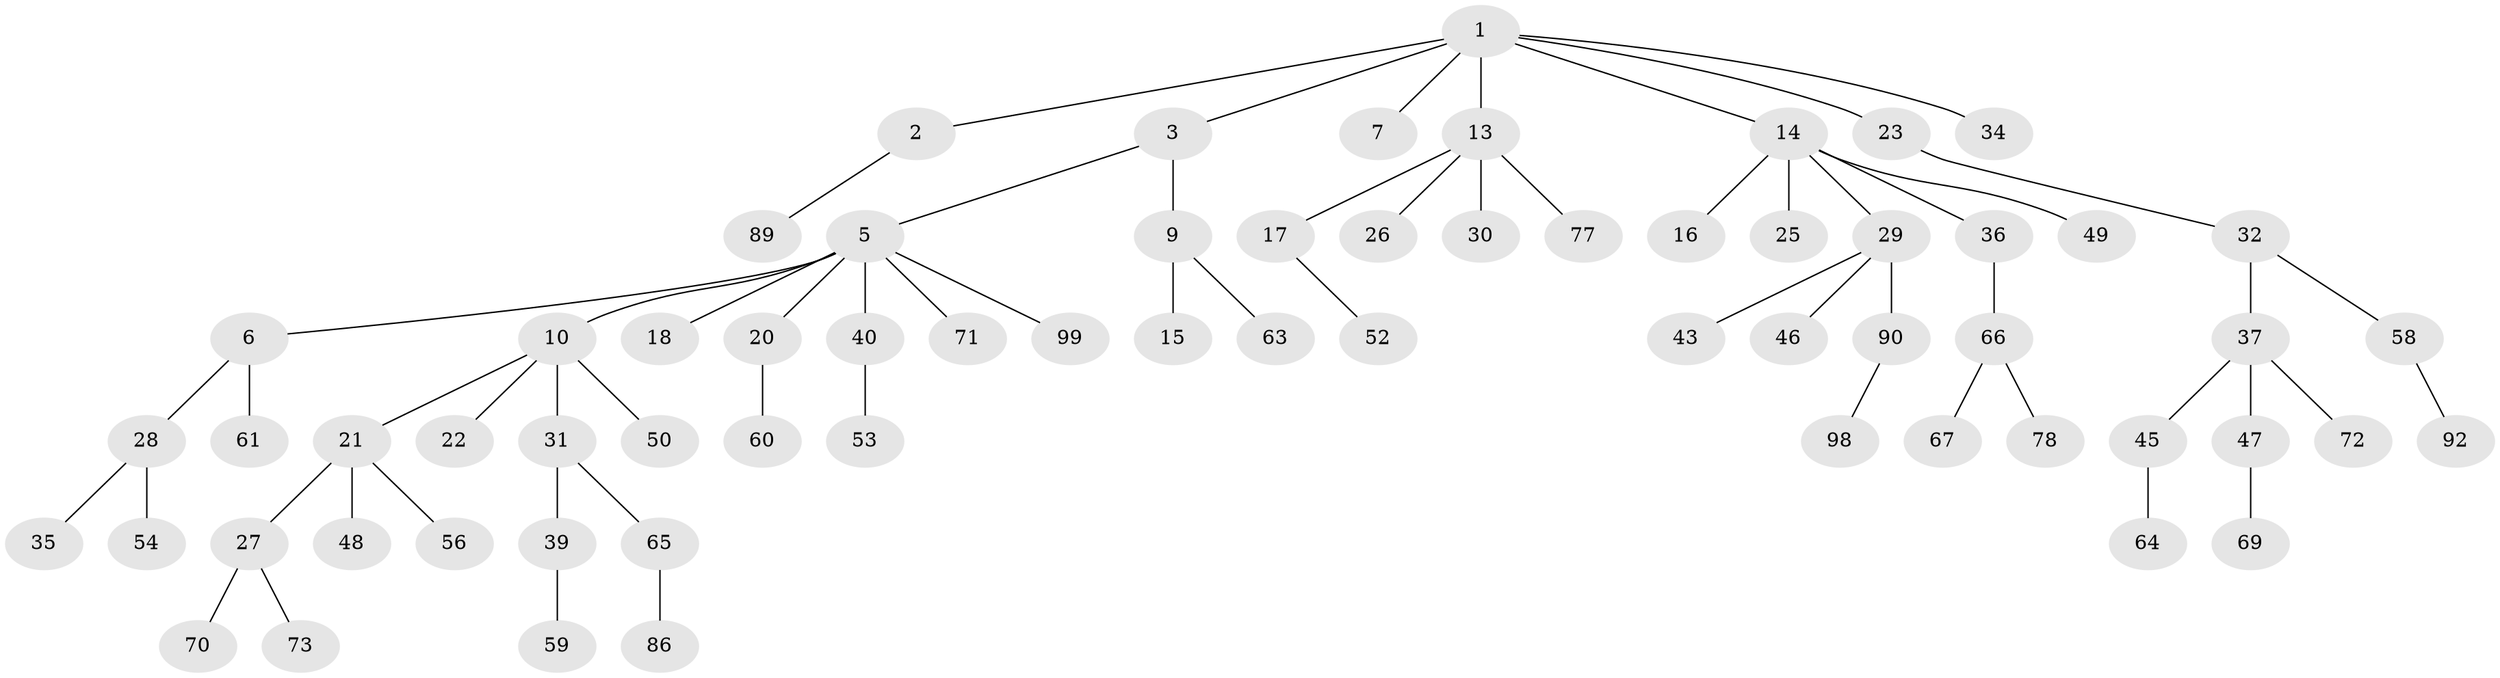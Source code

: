 // original degree distribution, {6: 0.03, 2: 0.26, 3: 0.12, 4: 0.07, 1: 0.49, 5: 0.03}
// Generated by graph-tools (version 1.1) at 2025/11/02/21/25 10:11:10]
// undirected, 65 vertices, 64 edges
graph export_dot {
graph [start="1"]
  node [color=gray90,style=filled];
  1 [super="+4"];
  2 [super="+33"];
  3;
  5 [super="+11"];
  6 [super="+8"];
  7 [super="+51"];
  9 [super="+88"];
  10 [super="+12"];
  13 [super="+19"];
  14 [super="+24"];
  15 [super="+41"];
  16;
  17 [super="+85"];
  18;
  20;
  21;
  22 [super="+79"];
  23;
  25 [super="+68"];
  26 [super="+38"];
  27 [super="+44"];
  28 [super="+87"];
  29 [super="+81"];
  30;
  31;
  32 [super="+74"];
  34;
  35;
  36 [super="+55"];
  37 [super="+42"];
  39 [super="+75"];
  40 [super="+95"];
  43;
  45 [super="+91"];
  46 [super="+97"];
  47;
  48 [super="+96"];
  49;
  50;
  52 [super="+82"];
  53 [super="+57"];
  54;
  56 [super="+62"];
  58;
  59;
  60 [super="+84"];
  61;
  63;
  64;
  65 [super="+83"];
  66 [super="+76"];
  67 [super="+93"];
  69 [super="+80"];
  70;
  71;
  72;
  73;
  77;
  78;
  86;
  89 [super="+94"];
  90;
  92 [super="+100"];
  98;
  99;
  1 -- 2;
  1 -- 3;
  1 -- 7;
  1 -- 14;
  1 -- 23;
  1 -- 34;
  1 -- 13;
  2 -- 89;
  3 -- 5;
  3 -- 9;
  5 -- 6;
  5 -- 10;
  5 -- 18;
  5 -- 99;
  5 -- 20;
  5 -- 71;
  5 -- 40;
  6 -- 28;
  6 -- 61;
  9 -- 15;
  9 -- 63;
  10 -- 21;
  10 -- 22;
  10 -- 31;
  10 -- 50;
  13 -- 17;
  13 -- 77;
  13 -- 26;
  13 -- 30;
  14 -- 16;
  14 -- 49;
  14 -- 36;
  14 -- 25;
  14 -- 29;
  17 -- 52;
  20 -- 60;
  21 -- 27;
  21 -- 48;
  21 -- 56;
  23 -- 32;
  27 -- 73;
  27 -- 70;
  28 -- 35;
  28 -- 54;
  29 -- 43;
  29 -- 46;
  29 -- 90;
  31 -- 39;
  31 -- 65;
  32 -- 37;
  32 -- 58;
  36 -- 66;
  37 -- 45;
  37 -- 47;
  37 -- 72;
  39 -- 59;
  40 -- 53;
  45 -- 64;
  47 -- 69;
  58 -- 92;
  65 -- 86;
  66 -- 67;
  66 -- 78;
  90 -- 98;
}
